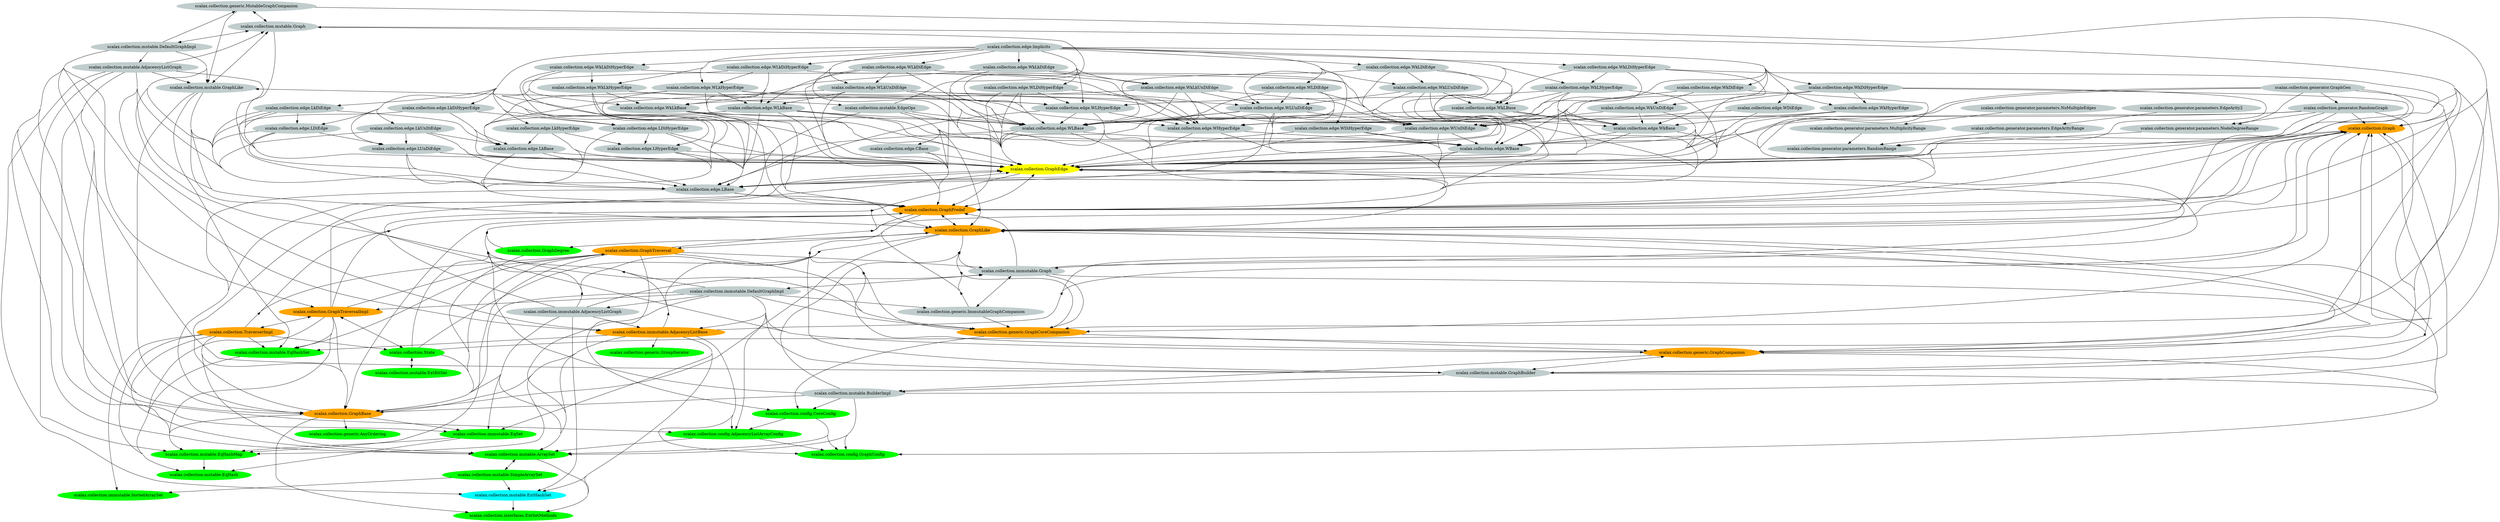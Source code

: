 digraph "classes-core.json" {
  concentrate=true;
  node [style=filled];
  "scalax.collection.Graph" [color="orange"];
  "scalax.collection.GraphBase" [color="orange"];
  "scalax.collection.GraphDegree" [color="green"];
  "scalax.collection.GraphEdge" [color="yellow"];
  "scalax.collection.GraphLike" [color="orange"];
  "scalax.collection.GraphPredef" [color="orange"];
  "scalax.collection.GraphTraversal" [color="orange"];
  "scalax.collection.GraphTraversalImpl" [color="orange"];
  "scalax.collection.State" [color="green"];
  "scalax.collection.TraverserImpl" [color="orange"];
  "scalax.collection.config.AdjacencyListArrayConfig" [color="green"];
  "scalax.collection.config.CoreConfig" [color="green"];
  "scalax.collection.config.GraphConfig" [color="green"];
  "scalax.collection.edge.CBase" [color="azure3"];
  "scalax.collection.edge.Implicits" [color="azure3"];
  "scalax.collection.edge.LBase" [color="azure3"];
  "scalax.collection.edge.LDiEdge" [color="azure3"];
  "scalax.collection.edge.LDiHyperEdge" [color="azure3"];
  "scalax.collection.edge.LHyperEdge" [color="azure3"];
  "scalax.collection.edge.LUnDiEdge" [color="azure3"];
  "scalax.collection.edge.LkBase" [color="azure3"];
  "scalax.collection.edge.LkDiEdge" [color="azure3"];
  "scalax.collection.edge.LkDiHyperEdge" [color="azure3"];
  "scalax.collection.edge.LkHyperEdge" [color="azure3"];
  "scalax.collection.edge.LkUnDiEdge" [color="azure3"];
  "scalax.collection.edge.WBase" [color="azure3"];
  "scalax.collection.edge.WDiEdge" [color="azure3"];
  "scalax.collection.edge.WDiHyperEdge" [color="azure3"];
  "scalax.collection.edge.WHyperEdge" [color="azure3"];
  "scalax.collection.edge.WLBase" [color="azure3"];
  "scalax.collection.edge.WLDiEdge" [color="azure3"];
  "scalax.collection.edge.WLDiHyperEdge" [color="azure3"];
  "scalax.collection.edge.WLHyperEdge" [color="azure3"];
  "scalax.collection.edge.WLUnDiEdge" [color="azure3"];
  "scalax.collection.edge.WLkBase" [color="azure3"];
  "scalax.collection.edge.WLkDiEdge" [color="azure3"];
  "scalax.collection.edge.WLkDiHyperEdge" [color="azure3"];
  "scalax.collection.edge.WLkHyperEdge" [color="azure3"];
  "scalax.collection.edge.WLkUnDiEdge" [color="azure3"];
  "scalax.collection.edge.WUnDiEdge" [color="azure3"];
  "scalax.collection.edge.WkBase" [color="azure3"];
  "scalax.collection.edge.WkDiEdge" [color="azure3"];
  "scalax.collection.edge.WkDiHyperEdge" [color="azure3"];
  "scalax.collection.edge.WkHyperEdge" [color="azure3"];
  "scalax.collection.edge.WkLBase" [color="azure3"];
  "scalax.collection.edge.WkLDiEdge" [color="azure3"];
  "scalax.collection.edge.WkLDiHyperEdge" [color="azure3"];
  "scalax.collection.edge.WkLHyperEdge" [color="azure3"];
  "scalax.collection.edge.WkLUnDiEdge" [color="azure3"];
  "scalax.collection.edge.WkLkBase" [color="azure3"];
  "scalax.collection.edge.WkLkDiEdge" [color="azure3"];
  "scalax.collection.edge.WkLkDiHyperEdge" [color="azure3"];
  "scalax.collection.edge.WkLkHyperEdge" [color="azure3"];
  "scalax.collection.edge.WkLkUnDiEdge" [color="azure3"];
  "scalax.collection.edge.WkUnDiEdge" [color="azure3"];
  "scalax.collection.generator.GraphGen" [color="azure3"];
  "scalax.collection.generator.RandomGraph" [color="azure3"];
  "scalax.collection.generator.parameters.EdgeArity2" [color="azure3"];
  "scalax.collection.generator.parameters.EdgeArityRange" [color="azure3"];
  "scalax.collection.generator.parameters.MultiplicityRange" [color="azure3"];
  "scalax.collection.generator.parameters.NoMultipleEdges" [color="azure3"];
  "scalax.collection.generator.parameters.NodeDegreeRange" [color="azure3"];
  "scalax.collection.generator.parameters.RandomRange" [color="azure3"];
  "scalax.collection.generic.AnyOrdering" [color="green"];
  "scalax.collection.generic.GraphCompanion" [color="orange"];
  "scalax.collection.generic.GraphCoreCompanion" [color="orange"];
  "scalax.collection.generic.GroupIterator" [color="green"];
  "scalax.collection.generic.ImmutableGraphCompanion" [color="azure3"];
  "scalax.collection.generic.MutableGraphCompanion" [color="azure3"];
  "scalax.collection.immutable.AdjacencyListBase" [color="orange"];
  "scalax.collection.immutable.AdjacencyListGraph" [color="azure3"];
  "scalax.collection.immutable.DefaultGraphImpl" [color="azure3"];
  "scalax.collection.immutable.EqSet" [color="green"];
  "scalax.collection.immutable.Graph" [color="azure3"];
  "scalax.collection.immutable.SortedArraySet" [color="green"];
  "scalax.collection.interfaces.ExtSetMethods" [color="green"];
  "scalax.collection.mutable.AdjacencyListGraph" [color="azure3"];
  "scalax.collection.mutable.ArraySet" [color="green"];
  "scalax.collection.mutable.BuilderImpl" [color="azure3"];
  "scalax.collection.mutable.DefaultGraphImpl" [color="azure3"];
  "scalax.collection.mutable.EdgeOps" [color="azure3"];
  "scalax.collection.mutable.EqHash" [color="green"];
  "scalax.collection.mutable.EqHashMap" [color="green"];
  "scalax.collection.mutable.EqHashSet" [color="green"];
  "scalax.collection.mutable.ExtBitSet" [color="green"];
  "scalax.collection.mutable.ExtHashSet" [color="cyan"];
  "scalax.collection.mutable.Graph" [color="azure3"];
  "scalax.collection.mutable.GraphBuilder" [color="azure3"];
  "scalax.collection.mutable.GraphLike" [color="azure3"];
  "scalax.collection.mutable.SimpleArraySet" [color="green"];
  "scalax.collection.Graph" -> "scalax.collection.GraphEdge";
  "scalax.collection.Graph" -> "scalax.collection.GraphLike";
  "scalax.collection.Graph" -> "scalax.collection.GraphPredef";
  "scalax.collection.Graph" -> "scalax.collection.generic.GraphCompanion";
  "scalax.collection.Graph" -> "scalax.collection.generic.GraphCoreCompanion";
  "scalax.collection.Graph" -> "scalax.collection.immutable.Graph";
  "scalax.collection.GraphBase" -> "scalax.collection.GraphEdge";
  "scalax.collection.GraphBase" -> "scalax.collection.GraphPredef";
  "scalax.collection.GraphBase" -> "scalax.collection.generic.AnyOrdering";
  "scalax.collection.GraphBase" -> "scalax.collection.immutable.EqSet";
  "scalax.collection.GraphBase" -> "scalax.collection.interfaces.ExtSetMethods";
  "scalax.collection.GraphBase" -> "scalax.collection.mutable.EqHashMap";
  "scalax.collection.GraphDegree" -> "scalax.collection.GraphBase";
  "scalax.collection.GraphDegree" -> "scalax.collection.GraphPredef";
  "scalax.collection.GraphEdge" -> "scalax.collection.GraphPredef";
  "scalax.collection.GraphEdge" -> "scalax.collection.edge.LBase";
  "scalax.collection.GraphLike" -> "scalax.collection.Graph";
  "scalax.collection.GraphLike" -> "scalax.collection.GraphBase";
  "scalax.collection.GraphLike" -> "scalax.collection.GraphDegree";
  "scalax.collection.GraphLike" -> "scalax.collection.GraphEdge";
  "scalax.collection.GraphLike" -> "scalax.collection.GraphPredef";
  "scalax.collection.GraphLike" -> "scalax.collection.GraphTraversal";
  "scalax.collection.GraphLike" -> "scalax.collection.config.GraphConfig";
  "scalax.collection.GraphLike" -> "scalax.collection.generic.GraphCompanion";
  "scalax.collection.GraphPredef" -> "scalax.collection.Graph";
  "scalax.collection.GraphPredef" -> "scalax.collection.GraphBase";
  "scalax.collection.GraphPredef" -> "scalax.collection.GraphEdge";
  "scalax.collection.GraphPredef" -> "scalax.collection.GraphLike";
  "scalax.collection.GraphTraversal" -> "scalax.collection.Graph";
  "scalax.collection.GraphTraversal" -> "scalax.collection.GraphBase";
  "scalax.collection.GraphTraversal" -> "scalax.collection.GraphEdge";
  "scalax.collection.GraphTraversal" -> "scalax.collection.GraphLike";
  "scalax.collection.GraphTraversal" -> "scalax.collection.GraphPredef";
  "scalax.collection.GraphTraversal" -> "scalax.collection.config.CoreConfig";
  "scalax.collection.GraphTraversal" -> "scalax.collection.generic.GraphCoreCompanion";
  "scalax.collection.GraphTraversal" -> "scalax.collection.immutable.Graph";
  "scalax.collection.GraphTraversal" -> "scalax.collection.mutable.EqHashMap";
  "scalax.collection.GraphTraversal" -> "scalax.collection.mutable.EqHashSet";
  "scalax.collection.GraphTraversalImpl" -> "scalax.collection.GraphBase";
  "scalax.collection.GraphTraversalImpl" -> "scalax.collection.GraphEdge";
  "scalax.collection.GraphTraversalImpl" -> "scalax.collection.GraphPredef";
  "scalax.collection.GraphTraversalImpl" -> "scalax.collection.GraphTraversal";
  "scalax.collection.GraphTraversalImpl" -> "scalax.collection.State";
  "scalax.collection.GraphTraversalImpl" -> "scalax.collection.TraverserImpl";
  "scalax.collection.GraphTraversalImpl" -> "scalax.collection.mutable.EqHash";
  "scalax.collection.GraphTraversalImpl" -> "scalax.collection.mutable.EqHashMap";
  "scalax.collection.GraphTraversalImpl" -> "scalax.collection.mutable.EqHashSet";
  "scalax.collection.State" -> "scalax.collection.Graph";
  "scalax.collection.State" -> "scalax.collection.GraphBase";
  "scalax.collection.State" -> "scalax.collection.GraphLike";
  "scalax.collection.State" -> "scalax.collection.GraphPredef";
  "scalax.collection.State" -> "scalax.collection.GraphTraversalImpl";
  "scalax.collection.State" -> "scalax.collection.mutable.ExtBitSet";
  "scalax.collection.TraverserImpl" -> "scalax.collection.GraphBase";
  "scalax.collection.TraverserImpl" -> "scalax.collection.GraphPredef";
  "scalax.collection.TraverserImpl" -> "scalax.collection.GraphTraversal";
  "scalax.collection.TraverserImpl" -> "scalax.collection.GraphTraversalImpl";
  "scalax.collection.TraverserImpl" -> "scalax.collection.State";
  "scalax.collection.TraverserImpl" -> "scalax.collection.immutable.SortedArraySet";
  "scalax.collection.TraverserImpl" -> "scalax.collection.mutable.ArraySet";
  "scalax.collection.TraverserImpl" -> "scalax.collection.mutable.EqHash";
  "scalax.collection.TraverserImpl" -> "scalax.collection.mutable.EqHashMap";
  "scalax.collection.TraverserImpl" -> "scalax.collection.mutable.EqHashSet";
  "scalax.collection.config.AdjacencyListArrayConfig" -> "scalax.collection.config.GraphConfig";
  "scalax.collection.config.AdjacencyListArrayConfig" -> "scalax.collection.mutable.ArraySet";
  "scalax.collection.config.CoreConfig" -> "scalax.collection.config.AdjacencyListArrayConfig";
  "scalax.collection.config.CoreConfig" -> "scalax.collection.config.GraphConfig";
  "scalax.collection.config.CoreConfig" -> "scalax.collection.mutable.ArraySet";
  "scalax.collection.edge.CBase" -> "scalax.collection.GraphEdge";
  "scalax.collection.edge.CBase" -> "scalax.collection.GraphPredef";
  "scalax.collection.edge.Implicits" -> "scalax.collection.GraphEdge";
  "scalax.collection.edge.Implicits" -> "scalax.collection.edge.LBase";
  "scalax.collection.edge.Implicits" -> "scalax.collection.edge.LDiEdge";
  "scalax.collection.edge.Implicits" -> "scalax.collection.edge.LDiHyperEdge";
  "scalax.collection.edge.Implicits" -> "scalax.collection.edge.LHyperEdge";
  "scalax.collection.edge.Implicits" -> "scalax.collection.edge.LUnDiEdge";
  "scalax.collection.edge.Implicits" -> "scalax.collection.edge.LkDiEdge";
  "scalax.collection.edge.Implicits" -> "scalax.collection.edge.LkDiHyperEdge";
  "scalax.collection.edge.Implicits" -> "scalax.collection.edge.LkHyperEdge";
  "scalax.collection.edge.Implicits" -> "scalax.collection.edge.LkUnDiEdge";
  "scalax.collection.edge.Implicits" -> "scalax.collection.edge.WBase";
  "scalax.collection.edge.Implicits" -> "scalax.collection.edge.WDiEdge";
  "scalax.collection.edge.Implicits" -> "scalax.collection.edge.WDiHyperEdge";
  "scalax.collection.edge.Implicits" -> "scalax.collection.edge.WHyperEdge";
  "scalax.collection.edge.Implicits" -> "scalax.collection.edge.WLBase";
  "scalax.collection.edge.Implicits" -> "scalax.collection.edge.WLDiEdge";
  "scalax.collection.edge.Implicits" -> "scalax.collection.edge.WLDiHyperEdge";
  "scalax.collection.edge.Implicits" -> "scalax.collection.edge.WLHyperEdge";
  "scalax.collection.edge.Implicits" -> "scalax.collection.edge.WLUnDiEdge";
  "scalax.collection.edge.Implicits" -> "scalax.collection.edge.WLkDiEdge";
  "scalax.collection.edge.Implicits" -> "scalax.collection.edge.WLkDiHyperEdge";
  "scalax.collection.edge.Implicits" -> "scalax.collection.edge.WLkHyperEdge";
  "scalax.collection.edge.Implicits" -> "scalax.collection.edge.WLkUnDiEdge";
  "scalax.collection.edge.Implicits" -> "scalax.collection.edge.WUnDiEdge";
  "scalax.collection.edge.Implicits" -> "scalax.collection.edge.WkDiEdge";
  "scalax.collection.edge.Implicits" -> "scalax.collection.edge.WkDiHyperEdge";
  "scalax.collection.edge.Implicits" -> "scalax.collection.edge.WkHyperEdge";
  "scalax.collection.edge.Implicits" -> "scalax.collection.edge.WkLDiEdge";
  "scalax.collection.edge.Implicits" -> "scalax.collection.edge.WkLDiHyperEdge";
  "scalax.collection.edge.Implicits" -> "scalax.collection.edge.WkLHyperEdge";
  "scalax.collection.edge.Implicits" -> "scalax.collection.edge.WkLUnDiEdge";
  "scalax.collection.edge.Implicits" -> "scalax.collection.edge.WkLkDiEdge";
  "scalax.collection.edge.Implicits" -> "scalax.collection.edge.WkLkDiHyperEdge";
  "scalax.collection.edge.Implicits" -> "scalax.collection.edge.WkLkHyperEdge";
  "scalax.collection.edge.Implicits" -> "scalax.collection.edge.WkLkUnDiEdge";
  "scalax.collection.edge.Implicits" -> "scalax.collection.edge.WkUnDiEdge";
  "scalax.collection.edge.LBase" -> "scalax.collection.Graph";
  "scalax.collection.edge.LBase" -> "scalax.collection.GraphBase";
  "scalax.collection.edge.LBase" -> "scalax.collection.GraphEdge";
  "scalax.collection.edge.LBase" -> "scalax.collection.GraphLike";
  "scalax.collection.edge.LBase" -> "scalax.collection.GraphPredef";
  "scalax.collection.edge.LDiEdge" -> "scalax.collection.GraphEdge";
  "scalax.collection.edge.LDiEdge" -> "scalax.collection.GraphPredef";
  "scalax.collection.edge.LDiEdge" -> "scalax.collection.edge.LBase";
  "scalax.collection.edge.LDiEdge" -> "scalax.collection.edge.LUnDiEdge";
  "scalax.collection.edge.LDiHyperEdge" -> "scalax.collection.GraphEdge";
  "scalax.collection.edge.LDiHyperEdge" -> "scalax.collection.GraphPredef";
  "scalax.collection.edge.LDiHyperEdge" -> "scalax.collection.edge.LBase";
  "scalax.collection.edge.LDiHyperEdge" -> "scalax.collection.edge.LHyperEdge";
  "scalax.collection.edge.LHyperEdge" -> "scalax.collection.GraphEdge";
  "scalax.collection.edge.LHyperEdge" -> "scalax.collection.GraphPredef";
  "scalax.collection.edge.LHyperEdge" -> "scalax.collection.edge.LBase";
  "scalax.collection.edge.LUnDiEdge" -> "scalax.collection.GraphEdge";
  "scalax.collection.edge.LUnDiEdge" -> "scalax.collection.GraphPredef";
  "scalax.collection.edge.LUnDiEdge" -> "scalax.collection.edge.LBase";
  "scalax.collection.edge.LkBase" -> "scalax.collection.GraphEdge";
  "scalax.collection.edge.LkBase" -> "scalax.collection.GraphPredef";
  "scalax.collection.edge.LkBase" -> "scalax.collection.edge.LBase";
  "scalax.collection.edge.LkDiEdge" -> "scalax.collection.GraphEdge";
  "scalax.collection.edge.LkDiEdge" -> "scalax.collection.GraphPredef";
  "scalax.collection.edge.LkDiEdge" -> "scalax.collection.edge.LBase";
  "scalax.collection.edge.LkDiEdge" -> "scalax.collection.edge.LDiEdge";
  "scalax.collection.edge.LkDiEdge" -> "scalax.collection.edge.LkBase";
  "scalax.collection.edge.LkDiHyperEdge" -> "scalax.collection.GraphEdge";
  "scalax.collection.edge.LkDiHyperEdge" -> "scalax.collection.GraphPredef";
  "scalax.collection.edge.LkDiHyperEdge" -> "scalax.collection.edge.LDiHyperEdge";
  "scalax.collection.edge.LkDiHyperEdge" -> "scalax.collection.edge.LkBase";
  "scalax.collection.edge.LkHyperEdge" -> "scalax.collection.GraphEdge";
  "scalax.collection.edge.LkHyperEdge" -> "scalax.collection.GraphPredef";
  "scalax.collection.edge.LkHyperEdge" -> "scalax.collection.edge.LHyperEdge";
  "scalax.collection.edge.LkHyperEdge" -> "scalax.collection.edge.LkBase";
  "scalax.collection.edge.LkUnDiEdge" -> "scalax.collection.GraphEdge";
  "scalax.collection.edge.LkUnDiEdge" -> "scalax.collection.GraphPredef";
  "scalax.collection.edge.LkUnDiEdge" -> "scalax.collection.edge.LBase";
  "scalax.collection.edge.LkUnDiEdge" -> "scalax.collection.edge.LUnDiEdge";
  "scalax.collection.edge.LkUnDiEdge" -> "scalax.collection.edge.LkBase";
  "scalax.collection.edge.WBase" -> "scalax.collection.GraphEdge";
  "scalax.collection.edge.WBase" -> "scalax.collection.GraphPredef";
  "scalax.collection.edge.WDiEdge" -> "scalax.collection.GraphEdge";
  "scalax.collection.edge.WDiEdge" -> "scalax.collection.GraphPredef";
  "scalax.collection.edge.WDiEdge" -> "scalax.collection.edge.WBase";
  "scalax.collection.edge.WDiEdge" -> "scalax.collection.edge.WUnDiEdge";
  "scalax.collection.edge.WDiHyperEdge" -> "scalax.collection.GraphEdge";
  "scalax.collection.edge.WDiHyperEdge" -> "scalax.collection.GraphPredef";
  "scalax.collection.edge.WDiHyperEdge" -> "scalax.collection.edge.WBase";
  "scalax.collection.edge.WHyperEdge" -> "scalax.collection.GraphEdge";
  "scalax.collection.edge.WHyperEdge" -> "scalax.collection.GraphPredef";
  "scalax.collection.edge.WHyperEdge" -> "scalax.collection.edge.WBase";
  "scalax.collection.edge.WLBase" -> "scalax.collection.GraphEdge";
  "scalax.collection.edge.WLBase" -> "scalax.collection.GraphPredef";
  "scalax.collection.edge.WLBase" -> "scalax.collection.edge.LBase";
  "scalax.collection.edge.WLBase" -> "scalax.collection.edge.WBase";
  "scalax.collection.edge.WLDiEdge" -> "scalax.collection.GraphEdge";
  "scalax.collection.edge.WLDiEdge" -> "scalax.collection.GraphPredef";
  "scalax.collection.edge.WLDiEdge" -> "scalax.collection.edge.WLBase";
  "scalax.collection.edge.WLDiEdge" -> "scalax.collection.edge.WLUnDiEdge";
  "scalax.collection.edge.WLDiEdge" -> "scalax.collection.edge.WUnDiEdge";
  "scalax.collection.edge.WLDiHyperEdge" -> "scalax.collection.GraphEdge";
  "scalax.collection.edge.WLDiHyperEdge" -> "scalax.collection.GraphPredef";
  "scalax.collection.edge.WLDiHyperEdge" -> "scalax.collection.edge.WHyperEdge";
  "scalax.collection.edge.WLDiHyperEdge" -> "scalax.collection.edge.WLBase";
  "scalax.collection.edge.WLDiHyperEdge" -> "scalax.collection.edge.WLHyperEdge";
  "scalax.collection.edge.WLHyperEdge" -> "scalax.collection.GraphEdge";
  "scalax.collection.edge.WLHyperEdge" -> "scalax.collection.GraphPredef";
  "scalax.collection.edge.WLHyperEdge" -> "scalax.collection.edge.LBase";
  "scalax.collection.edge.WLHyperEdge" -> "scalax.collection.edge.WHyperEdge";
  "scalax.collection.edge.WLHyperEdge" -> "scalax.collection.edge.WLBase";
  "scalax.collection.edge.WLUnDiEdge" -> "scalax.collection.GraphEdge";
  "scalax.collection.edge.WLUnDiEdge" -> "scalax.collection.GraphPredef";
  "scalax.collection.edge.WLUnDiEdge" -> "scalax.collection.edge.LBase";
  "scalax.collection.edge.WLUnDiEdge" -> "scalax.collection.edge.WLBase";
  "scalax.collection.edge.WLUnDiEdge" -> "scalax.collection.edge.WUnDiEdge";
  "scalax.collection.edge.WLkBase" -> "scalax.collection.GraphEdge";
  "scalax.collection.edge.WLkBase" -> "scalax.collection.GraphPredef";
  "scalax.collection.edge.WLkBase" -> "scalax.collection.edge.LBase";
  "scalax.collection.edge.WLkBase" -> "scalax.collection.edge.LkBase";
  "scalax.collection.edge.WLkBase" -> "scalax.collection.edge.WBase";
  "scalax.collection.edge.WLkBase" -> "scalax.collection.edge.WLBase";
  "scalax.collection.edge.WLkDiEdge" -> "scalax.collection.GraphEdge";
  "scalax.collection.edge.WLkDiEdge" -> "scalax.collection.GraphPredef";
  "scalax.collection.edge.WLkDiEdge" -> "scalax.collection.edge.WLBase";
  "scalax.collection.edge.WLkDiEdge" -> "scalax.collection.edge.WLkBase";
  "scalax.collection.edge.WLkDiEdge" -> "scalax.collection.edge.WLkUnDiEdge";
  "scalax.collection.edge.WLkDiEdge" -> "scalax.collection.edge.WUnDiEdge";
  "scalax.collection.edge.WLkDiHyperEdge" -> "scalax.collection.GraphEdge";
  "scalax.collection.edge.WLkDiHyperEdge" -> "scalax.collection.GraphPredef";
  "scalax.collection.edge.WLkDiHyperEdge" -> "scalax.collection.edge.WHyperEdge";
  "scalax.collection.edge.WLkDiHyperEdge" -> "scalax.collection.edge.WLkBase";
  "scalax.collection.edge.WLkDiHyperEdge" -> "scalax.collection.edge.WLkHyperEdge";
  "scalax.collection.edge.WLkHyperEdge" -> "scalax.collection.GraphEdge";
  "scalax.collection.edge.WLkHyperEdge" -> "scalax.collection.GraphPredef";
  "scalax.collection.edge.WLkHyperEdge" -> "scalax.collection.edge.LkBase";
  "scalax.collection.edge.WLkHyperEdge" -> "scalax.collection.edge.WHyperEdge";
  "scalax.collection.edge.WLkHyperEdge" -> "scalax.collection.edge.WLHyperEdge";
  "scalax.collection.edge.WLkHyperEdge" -> "scalax.collection.edge.WLkBase";
  "scalax.collection.edge.WLkUnDiEdge" -> "scalax.collection.GraphEdge";
  "scalax.collection.edge.WLkUnDiEdge" -> "scalax.collection.GraphPredef";
  "scalax.collection.edge.WLkUnDiEdge" -> "scalax.collection.edge.LkBase";
  "scalax.collection.edge.WLkUnDiEdge" -> "scalax.collection.edge.WLBase";
  "scalax.collection.edge.WLkUnDiEdge" -> "scalax.collection.edge.WLUnDiEdge";
  "scalax.collection.edge.WLkUnDiEdge" -> "scalax.collection.edge.WLkBase";
  "scalax.collection.edge.WLkUnDiEdge" -> "scalax.collection.edge.WUnDiEdge";
  "scalax.collection.edge.WUnDiEdge" -> "scalax.collection.GraphEdge";
  "scalax.collection.edge.WUnDiEdge" -> "scalax.collection.GraphPredef";
  "scalax.collection.edge.WUnDiEdge" -> "scalax.collection.edge.WBase";
  "scalax.collection.edge.WkBase" -> "scalax.collection.GraphEdge";
  "scalax.collection.edge.WkBase" -> "scalax.collection.GraphPredef";
  "scalax.collection.edge.WkBase" -> "scalax.collection.edge.WBase";
  "scalax.collection.edge.WkDiEdge" -> "scalax.collection.GraphEdge";
  "scalax.collection.edge.WkDiEdge" -> "scalax.collection.GraphPredef";
  "scalax.collection.edge.WkDiEdge" -> "scalax.collection.edge.WBase";
  "scalax.collection.edge.WkDiEdge" -> "scalax.collection.edge.WUnDiEdge";
  "scalax.collection.edge.WkDiEdge" -> "scalax.collection.edge.WkBase";
  "scalax.collection.edge.WkDiEdge" -> "scalax.collection.edge.WkUnDiEdge";
  "scalax.collection.edge.WkDiHyperEdge" -> "scalax.collection.GraphEdge";
  "scalax.collection.edge.WkDiHyperEdge" -> "scalax.collection.GraphPredef";
  "scalax.collection.edge.WkDiHyperEdge" -> "scalax.collection.edge.WHyperEdge";
  "scalax.collection.edge.WkDiHyperEdge" -> "scalax.collection.edge.WkBase";
  "scalax.collection.edge.WkDiHyperEdge" -> "scalax.collection.edge.WkHyperEdge";
  "scalax.collection.edge.WkHyperEdge" -> "scalax.collection.GraphEdge";
  "scalax.collection.edge.WkHyperEdge" -> "scalax.collection.GraphPredef";
  "scalax.collection.edge.WkHyperEdge" -> "scalax.collection.edge.WHyperEdge";
  "scalax.collection.edge.WkHyperEdge" -> "scalax.collection.edge.WkBase";
  "scalax.collection.edge.WkLBase" -> "scalax.collection.GraphEdge";
  "scalax.collection.edge.WkLBase" -> "scalax.collection.GraphPredef";
  "scalax.collection.edge.WkLBase" -> "scalax.collection.edge.WLBase";
  "scalax.collection.edge.WkLBase" -> "scalax.collection.edge.WkBase";
  "scalax.collection.edge.WkLDiEdge" -> "scalax.collection.GraphEdge";
  "scalax.collection.edge.WkLDiEdge" -> "scalax.collection.GraphPredef";
  "scalax.collection.edge.WkLDiEdge" -> "scalax.collection.edge.WLBase";
  "scalax.collection.edge.WkLDiEdge" -> "scalax.collection.edge.WUnDiEdge";
  "scalax.collection.edge.WkLDiEdge" -> "scalax.collection.edge.WkLBase";
  "scalax.collection.edge.WkLDiEdge" -> "scalax.collection.edge.WkLUnDiEdge";
  "scalax.collection.edge.WkLDiHyperEdge" -> "scalax.collection.GraphEdge";
  "scalax.collection.edge.WkLDiHyperEdge" -> "scalax.collection.GraphPredef";
  "scalax.collection.edge.WkLDiHyperEdge" -> "scalax.collection.edge.WHyperEdge";
  "scalax.collection.edge.WkLDiHyperEdge" -> "scalax.collection.edge.WkLBase";
  "scalax.collection.edge.WkLDiHyperEdge" -> "scalax.collection.edge.WkLHyperEdge";
  "scalax.collection.edge.WkLHyperEdge" -> "scalax.collection.GraphEdge";
  "scalax.collection.edge.WkLHyperEdge" -> "scalax.collection.GraphPredef";
  "scalax.collection.edge.WkLHyperEdge" -> "scalax.collection.edge.WHyperEdge";
  "scalax.collection.edge.WkLHyperEdge" -> "scalax.collection.edge.WLHyperEdge";
  "scalax.collection.edge.WkLHyperEdge" -> "scalax.collection.edge.WkBase";
  "scalax.collection.edge.WkLHyperEdge" -> "scalax.collection.edge.WkLBase";
  "scalax.collection.edge.WkLUnDiEdge" -> "scalax.collection.GraphEdge";
  "scalax.collection.edge.WkLUnDiEdge" -> "scalax.collection.GraphPredef";
  "scalax.collection.edge.WkLUnDiEdge" -> "scalax.collection.edge.WLBase";
  "scalax.collection.edge.WkLUnDiEdge" -> "scalax.collection.edge.WLUnDiEdge";
  "scalax.collection.edge.WkLUnDiEdge" -> "scalax.collection.edge.WUnDiEdge";
  "scalax.collection.edge.WkLUnDiEdge" -> "scalax.collection.edge.WkBase";
  "scalax.collection.edge.WkLUnDiEdge" -> "scalax.collection.edge.WkLBase";
  "scalax.collection.edge.WkLkBase" -> "scalax.collection.GraphEdge";
  "scalax.collection.edge.WkLkBase" -> "scalax.collection.GraphPredef";
  "scalax.collection.edge.WkLkBase" -> "scalax.collection.edge.LBase";
  "scalax.collection.edge.WkLkBase" -> "scalax.collection.edge.WLBase";
  "scalax.collection.edge.WkLkDiEdge" -> "scalax.collection.GraphEdge";
  "scalax.collection.edge.WkLkDiEdge" -> "scalax.collection.GraphPredef";
  "scalax.collection.edge.WkLkDiEdge" -> "scalax.collection.edge.WLBase";
  "scalax.collection.edge.WkLkDiEdge" -> "scalax.collection.edge.WUnDiEdge";
  "scalax.collection.edge.WkLkDiEdge" -> "scalax.collection.edge.WkLkBase";
  "scalax.collection.edge.WkLkDiEdge" -> "scalax.collection.edge.WkLkUnDiEdge";
  "scalax.collection.edge.WkLkDiHyperEdge" -> "scalax.collection.GraphEdge";
  "scalax.collection.edge.WkLkDiHyperEdge" -> "scalax.collection.GraphPredef";
  "scalax.collection.edge.WkLkDiHyperEdge" -> "scalax.collection.edge.WHyperEdge";
  "scalax.collection.edge.WkLkDiHyperEdge" -> "scalax.collection.edge.WkLkBase";
  "scalax.collection.edge.WkLkDiHyperEdge" -> "scalax.collection.edge.WkLkHyperEdge";
  "scalax.collection.edge.WkLkHyperEdge" -> "scalax.collection.GraphEdge";
  "scalax.collection.edge.WkLkHyperEdge" -> "scalax.collection.GraphPredef";
  "scalax.collection.edge.WkLkHyperEdge" -> "scalax.collection.edge.WHyperEdge";
  "scalax.collection.edge.WkLkHyperEdge" -> "scalax.collection.edge.WLHyperEdge";
  "scalax.collection.edge.WkLkHyperEdge" -> "scalax.collection.edge.WkLkBase";
  "scalax.collection.edge.WkLkUnDiEdge" -> "scalax.collection.GraphEdge";
  "scalax.collection.edge.WkLkUnDiEdge" -> "scalax.collection.GraphPredef";
  "scalax.collection.edge.WkLkUnDiEdge" -> "scalax.collection.edge.WLBase";
  "scalax.collection.edge.WkLkUnDiEdge" -> "scalax.collection.edge.WLUnDiEdge";
  "scalax.collection.edge.WkLkUnDiEdge" -> "scalax.collection.edge.WUnDiEdge";
  "scalax.collection.edge.WkLkUnDiEdge" -> "scalax.collection.edge.WkLkBase";
  "scalax.collection.edge.WkUnDiEdge" -> "scalax.collection.GraphEdge";
  "scalax.collection.edge.WkUnDiEdge" -> "scalax.collection.GraphPredef";
  "scalax.collection.edge.WkUnDiEdge" -> "scalax.collection.edge.WBase";
  "scalax.collection.edge.WkUnDiEdge" -> "scalax.collection.edge.WUnDiEdge";
  "scalax.collection.edge.WkUnDiEdge" -> "scalax.collection.edge.WkBase";
  "scalax.collection.generator.GraphGen" -> "scalax.collection.Graph";
  "scalax.collection.generator.GraphGen" -> "scalax.collection.GraphEdge";
  "scalax.collection.generator.GraphGen" -> "scalax.collection.GraphLike";
  "scalax.collection.generator.GraphGen" -> "scalax.collection.GraphPredef";
  "scalax.collection.generator.GraphGen" -> "scalax.collection.generator.RandomGraph";
  "scalax.collection.generator.GraphGen" -> "scalax.collection.generator.parameters.NodeDegreeRange";
  "scalax.collection.generator.GraphGen" -> "scalax.collection.generic.GraphCompanion";
  "scalax.collection.generator.RandomGraph" -> "scalax.collection.Graph";
  "scalax.collection.generator.RandomGraph" -> "scalax.collection.GraphEdge";
  "scalax.collection.generator.RandomGraph" -> "scalax.collection.GraphLike";
  "scalax.collection.generator.RandomGraph" -> "scalax.collection.GraphPredef";
  "scalax.collection.generator.RandomGraph" -> "scalax.collection.edge.LBase";
  "scalax.collection.generator.RandomGraph" -> "scalax.collection.edge.WBase";
  "scalax.collection.generator.RandomGraph" -> "scalax.collection.edge.WLBase";
  "scalax.collection.generator.RandomGraph" -> "scalax.collection.generator.parameters.NodeDegreeRange";
  "scalax.collection.generator.RandomGraph" -> "scalax.collection.generator.parameters.RandomRange";
  "scalax.collection.generator.RandomGraph" -> "scalax.collection.generic.GraphCompanion";
  "scalax.collection.generator.parameters.EdgeArity2" -> "scalax.collection.generator.parameters.EdgeArityRange";
  "scalax.collection.generator.parameters.EdgeArityRange" -> "scalax.collection.generator.parameters.RandomRange";
  "scalax.collection.generator.parameters.MultiplicityRange" -> "scalax.collection.generator.parameters.RandomRange";
  "scalax.collection.generator.parameters.NoMultipleEdges" -> "scalax.collection.generator.parameters.MultiplicityRange";
  "scalax.collection.generator.parameters.NodeDegreeRange" -> "scalax.collection.generator.parameters.RandomRange";
  "scalax.collection.generic.GraphCompanion" -> "scalax.collection.Graph";
  "scalax.collection.generic.GraphCompanion" -> "scalax.collection.GraphLike";
  "scalax.collection.generic.GraphCompanion" -> "scalax.collection.GraphPredef";
  "scalax.collection.generic.GraphCompanion" -> "scalax.collection.config.GraphConfig";
  "scalax.collection.generic.GraphCompanion" -> "scalax.collection.mutable.BuilderImpl";
  "scalax.collection.generic.GraphCompanion" -> "scalax.collection.mutable.GraphBuilder";
  "scalax.collection.generic.GraphCoreCompanion" -> "scalax.collection.Graph";
  "scalax.collection.generic.GraphCoreCompanion" -> "scalax.collection.GraphLike";
  "scalax.collection.generic.GraphCoreCompanion" -> "scalax.collection.GraphPredef";
  "scalax.collection.generic.GraphCoreCompanion" -> "scalax.collection.config.CoreConfig";
  "scalax.collection.generic.GraphCoreCompanion" -> "scalax.collection.generic.GraphCompanion";
  "scalax.collection.generic.ImmutableGraphCompanion" -> "scalax.collection.GraphLike";
  "scalax.collection.generic.ImmutableGraphCompanion" -> "scalax.collection.GraphPredef";
  "scalax.collection.generic.ImmutableGraphCompanion" -> "scalax.collection.generic.GraphCoreCompanion";
  "scalax.collection.generic.ImmutableGraphCompanion" -> "scalax.collection.immutable.Graph";
  "scalax.collection.generic.MutableGraphCompanion" -> "scalax.collection.GraphPredef";
  "scalax.collection.generic.MutableGraphCompanion" -> "scalax.collection.generic.GraphCoreCompanion";
  "scalax.collection.generic.MutableGraphCompanion" -> "scalax.collection.mutable.Graph";
  "scalax.collection.generic.MutableGraphCompanion" -> "scalax.collection.mutable.GraphBuilder";
  "scalax.collection.generic.MutableGraphCompanion" -> "scalax.collection.mutable.GraphLike";
  "scalax.collection.immutable.AdjacencyListBase" -> "scalax.collection.Graph";
  "scalax.collection.immutable.AdjacencyListBase" -> "scalax.collection.GraphBase";
  "scalax.collection.immutable.AdjacencyListBase" -> "scalax.collection.GraphEdge";
  "scalax.collection.immutable.AdjacencyListBase" -> "scalax.collection.GraphLike";
  "scalax.collection.immutable.AdjacencyListBase" -> "scalax.collection.GraphPredef";
  "scalax.collection.immutable.AdjacencyListBase" -> "scalax.collection.config.AdjacencyListArrayConfig";
  "scalax.collection.immutable.AdjacencyListBase" -> "scalax.collection.config.GraphConfig";
  "scalax.collection.immutable.AdjacencyListBase" -> "scalax.collection.generic.GroupIterator";
  "scalax.collection.immutable.AdjacencyListBase" -> "scalax.collection.immutable.EqSet";
  "scalax.collection.immutable.AdjacencyListBase" -> "scalax.collection.interfaces.ExtSetMethods";
  "scalax.collection.immutable.AdjacencyListBase" -> "scalax.collection.mutable.ArraySet";
  "scalax.collection.immutable.AdjacencyListBase" -> "scalax.collection.mutable.EqHashMap";
  "scalax.collection.immutable.AdjacencyListBase" -> "scalax.collection.mutable.EqHashSet";
  "scalax.collection.immutable.AdjacencyListBase" -> "scalax.collection.mutable.ExtHashSet";
  "scalax.collection.immutable.AdjacencyListGraph" -> "scalax.collection.GraphBase";
  "scalax.collection.immutable.AdjacencyListGraph" -> "scalax.collection.GraphEdge";
  "scalax.collection.immutable.AdjacencyListGraph" -> "scalax.collection.GraphLike";
  "scalax.collection.immutable.AdjacencyListGraph" -> "scalax.collection.GraphPredef";
  "scalax.collection.immutable.AdjacencyListGraph" -> "scalax.collection.immutable.AdjacencyListBase";
  "scalax.collection.immutable.AdjacencyListGraph" -> "scalax.collection.immutable.EqSet";
  "scalax.collection.immutable.AdjacencyListGraph" -> "scalax.collection.immutable.Graph";
  "scalax.collection.immutable.AdjacencyListGraph" -> "scalax.collection.mutable.ArraySet";
  "scalax.collection.immutable.AdjacencyListGraph" -> "scalax.collection.mutable.ExtHashSet";
  "scalax.collection.immutable.DefaultGraphImpl" -> "scalax.collection.GraphBase";
  "scalax.collection.immutable.DefaultGraphImpl" -> "scalax.collection.GraphPredef";
  "scalax.collection.immutable.DefaultGraphImpl" -> "scalax.collection.GraphTraversalImpl";
  "scalax.collection.immutable.DefaultGraphImpl" -> "scalax.collection.config.AdjacencyListArrayConfig";
  "scalax.collection.immutable.DefaultGraphImpl" -> "scalax.collection.generic.GraphCompanion";
  "scalax.collection.immutable.DefaultGraphImpl" -> "scalax.collection.generic.GraphCoreCompanion";
  "scalax.collection.immutable.DefaultGraphImpl" -> "scalax.collection.generic.ImmutableGraphCompanion";
  "scalax.collection.immutable.DefaultGraphImpl" -> "scalax.collection.immutable.AdjacencyListBase";
  "scalax.collection.immutable.DefaultGraphImpl" -> "scalax.collection.immutable.AdjacencyListGraph";
  "scalax.collection.immutable.DefaultGraphImpl" -> "scalax.collection.immutable.Graph";
  "scalax.collection.immutable.DefaultGraphImpl" -> "scalax.collection.mutable.ArraySet";
  "scalax.collection.immutable.DefaultGraphImpl" -> "scalax.collection.mutable.GraphBuilder";
  "scalax.collection.immutable.EqSet" -> "scalax.collection.mutable.EqHash";
  "scalax.collection.immutable.EqSet" -> "scalax.collection.mutable.EqHashMap";
  "scalax.collection.immutable.Graph" -> "scalax.collection.Graph";
  "scalax.collection.immutable.Graph" -> "scalax.collection.GraphEdge";
  "scalax.collection.immutable.Graph" -> "scalax.collection.GraphLike";
  "scalax.collection.immutable.Graph" -> "scalax.collection.GraphPredef";
  "scalax.collection.immutable.Graph" -> "scalax.collection.generic.GraphCompanion";
  "scalax.collection.immutable.Graph" -> "scalax.collection.generic.GraphCoreCompanion";
  "scalax.collection.immutable.Graph" -> "scalax.collection.generic.ImmutableGraphCompanion";
  "scalax.collection.immutable.Graph" -> "scalax.collection.immutable.DefaultGraphImpl";
  "scalax.collection.mutable.AdjacencyListGraph" -> "scalax.collection.GraphBase";
  "scalax.collection.mutable.AdjacencyListGraph" -> "scalax.collection.GraphEdge";
  "scalax.collection.mutable.AdjacencyListGraph" -> "scalax.collection.GraphLike";
  "scalax.collection.mutable.AdjacencyListGraph" -> "scalax.collection.GraphPredef";
  "scalax.collection.mutable.AdjacencyListGraph" -> "scalax.collection.immutable.AdjacencyListBase";
  "scalax.collection.mutable.AdjacencyListGraph" -> "scalax.collection.immutable.EqSet";
  "scalax.collection.mutable.AdjacencyListGraph" -> "scalax.collection.mutable.ArraySet";
  "scalax.collection.mutable.AdjacencyListGraph" -> "scalax.collection.mutable.EqHashMap";
  "scalax.collection.mutable.AdjacencyListGraph" -> "scalax.collection.mutable.ExtHashSet";
  "scalax.collection.mutable.AdjacencyListGraph" -> "scalax.collection.mutable.Graph";
  "scalax.collection.mutable.AdjacencyListGraph" -> "scalax.collection.mutable.GraphLike";
  "scalax.collection.mutable.ArraySet" -> "scalax.collection.interfaces.ExtSetMethods";
  "scalax.collection.mutable.ArraySet" -> "scalax.collection.mutable.SimpleArraySet";
  "scalax.collection.mutable.BuilderImpl" -> "scalax.collection.Graph";
  "scalax.collection.mutable.BuilderImpl" -> "scalax.collection.GraphBase";
  "scalax.collection.mutable.BuilderImpl" -> "scalax.collection.GraphLike";
  "scalax.collection.mutable.BuilderImpl" -> "scalax.collection.GraphPredef";
  "scalax.collection.mutable.BuilderImpl" -> "scalax.collection.config.CoreConfig";
  "scalax.collection.mutable.BuilderImpl" -> "scalax.collection.config.GraphConfig";
  "scalax.collection.mutable.BuilderImpl" -> "scalax.collection.mutable.ArraySet";
  "scalax.collection.mutable.DefaultGraphImpl" -> "scalax.collection.GraphBase";
  "scalax.collection.mutable.DefaultGraphImpl" -> "scalax.collection.GraphPredef";
  "scalax.collection.mutable.DefaultGraphImpl" -> "scalax.collection.GraphTraversalImpl";
  "scalax.collection.mutable.DefaultGraphImpl" -> "scalax.collection.config.AdjacencyListArrayConfig";
  "scalax.collection.mutable.DefaultGraphImpl" -> "scalax.collection.generic.GraphCoreCompanion";
  "scalax.collection.mutable.DefaultGraphImpl" -> "scalax.collection.generic.MutableGraphCompanion";
  "scalax.collection.mutable.DefaultGraphImpl" -> "scalax.collection.immutable.AdjacencyListBase";
  "scalax.collection.mutable.DefaultGraphImpl" -> "scalax.collection.mutable.AdjacencyListGraph";
  "scalax.collection.mutable.DefaultGraphImpl" -> "scalax.collection.mutable.ArraySet";
  "scalax.collection.mutable.DefaultGraphImpl" -> "scalax.collection.mutable.Graph";
  "scalax.collection.mutable.DefaultGraphImpl" -> "scalax.collection.mutable.GraphBuilder";
  "scalax.collection.mutable.DefaultGraphImpl" -> "scalax.collection.mutable.GraphLike";
  "scalax.collection.mutable.EdgeOps" -> "scalax.collection.GraphBase";
  "scalax.collection.mutable.EdgeOps" -> "scalax.collection.GraphEdge";
  "scalax.collection.mutable.EdgeOps" -> "scalax.collection.GraphLike";
  "scalax.collection.mutable.EdgeOps" -> "scalax.collection.GraphPredef";
  "scalax.collection.mutable.EdgeOps" -> "scalax.collection.edge.CBase";
  "scalax.collection.mutable.EdgeOps" -> "scalax.collection.edge.LBase";
  "scalax.collection.mutable.EdgeOps" -> "scalax.collection.edge.WBase";
  "scalax.collection.mutable.EdgeOps" -> "scalax.collection.edge.WLBase";
  "scalax.collection.mutable.EdgeOps" -> "scalax.collection.mutable.Graph";
  "scalax.collection.mutable.EdgeOps" -> "scalax.collection.mutable.GraphLike";
  "scalax.collection.mutable.EqHashMap" -> "scalax.collection.mutable.EqHash";
  "scalax.collection.mutable.EqHashSet" -> "scalax.collection.mutable.EqHash";
  "scalax.collection.mutable.ExtBitSet" -> "scalax.collection.State";
  "scalax.collection.mutable.ExtHashSet" -> "scalax.collection.interfaces.ExtSetMethods";
  "scalax.collection.mutable.Graph" -> "scalax.collection.Graph";
  "scalax.collection.mutable.Graph" -> "scalax.collection.GraphEdge";
  "scalax.collection.mutable.Graph" -> "scalax.collection.GraphLike";
  "scalax.collection.mutable.Graph" -> "scalax.collection.GraphPredef";
  "scalax.collection.mutable.Graph" -> "scalax.collection.generic.GraphCompanion";
  "scalax.collection.mutable.Graph" -> "scalax.collection.generic.GraphCoreCompanion";
  "scalax.collection.mutable.Graph" -> "scalax.collection.generic.MutableGraphCompanion";
  "scalax.collection.mutable.Graph" -> "scalax.collection.mutable.DefaultGraphImpl";
  "scalax.collection.mutable.Graph" -> "scalax.collection.mutable.GraphLike";
  "scalax.collection.mutable.GraphBuilder" -> "scalax.collection.Graph";
  "scalax.collection.mutable.GraphBuilder" -> "scalax.collection.GraphLike";
  "scalax.collection.mutable.GraphBuilder" -> "scalax.collection.GraphPredef";
  "scalax.collection.mutable.GraphBuilder" -> "scalax.collection.config.GraphConfig";
  "scalax.collection.mutable.GraphBuilder" -> "scalax.collection.generic.GraphCompanion";
  "scalax.collection.mutable.GraphBuilder" -> "scalax.collection.mutable.BuilderImpl";
  "scalax.collection.mutable.GraphLike" -> "scalax.collection.GraphBase";
  "scalax.collection.mutable.GraphLike" -> "scalax.collection.GraphLike";
  "scalax.collection.mutable.GraphLike" -> "scalax.collection.GraphPredef";
  "scalax.collection.mutable.GraphLike" -> "scalax.collection.generic.GraphCompanion";
  "scalax.collection.mutable.GraphLike" -> "scalax.collection.mutable.EdgeOps";
  "scalax.collection.mutable.GraphLike" -> "scalax.collection.mutable.EqHashSet";
  "scalax.collection.mutable.GraphLike" -> "scalax.collection.mutable.Graph";
  "scalax.collection.mutable.SimpleArraySet" -> "scalax.collection.immutable.SortedArraySet";
  "scalax.collection.mutable.SimpleArraySet" -> "scalax.collection.mutable.ArraySet";
  "scalax.collection.mutable.SimpleArraySet" -> "scalax.collection.mutable.ExtHashSet";
}
